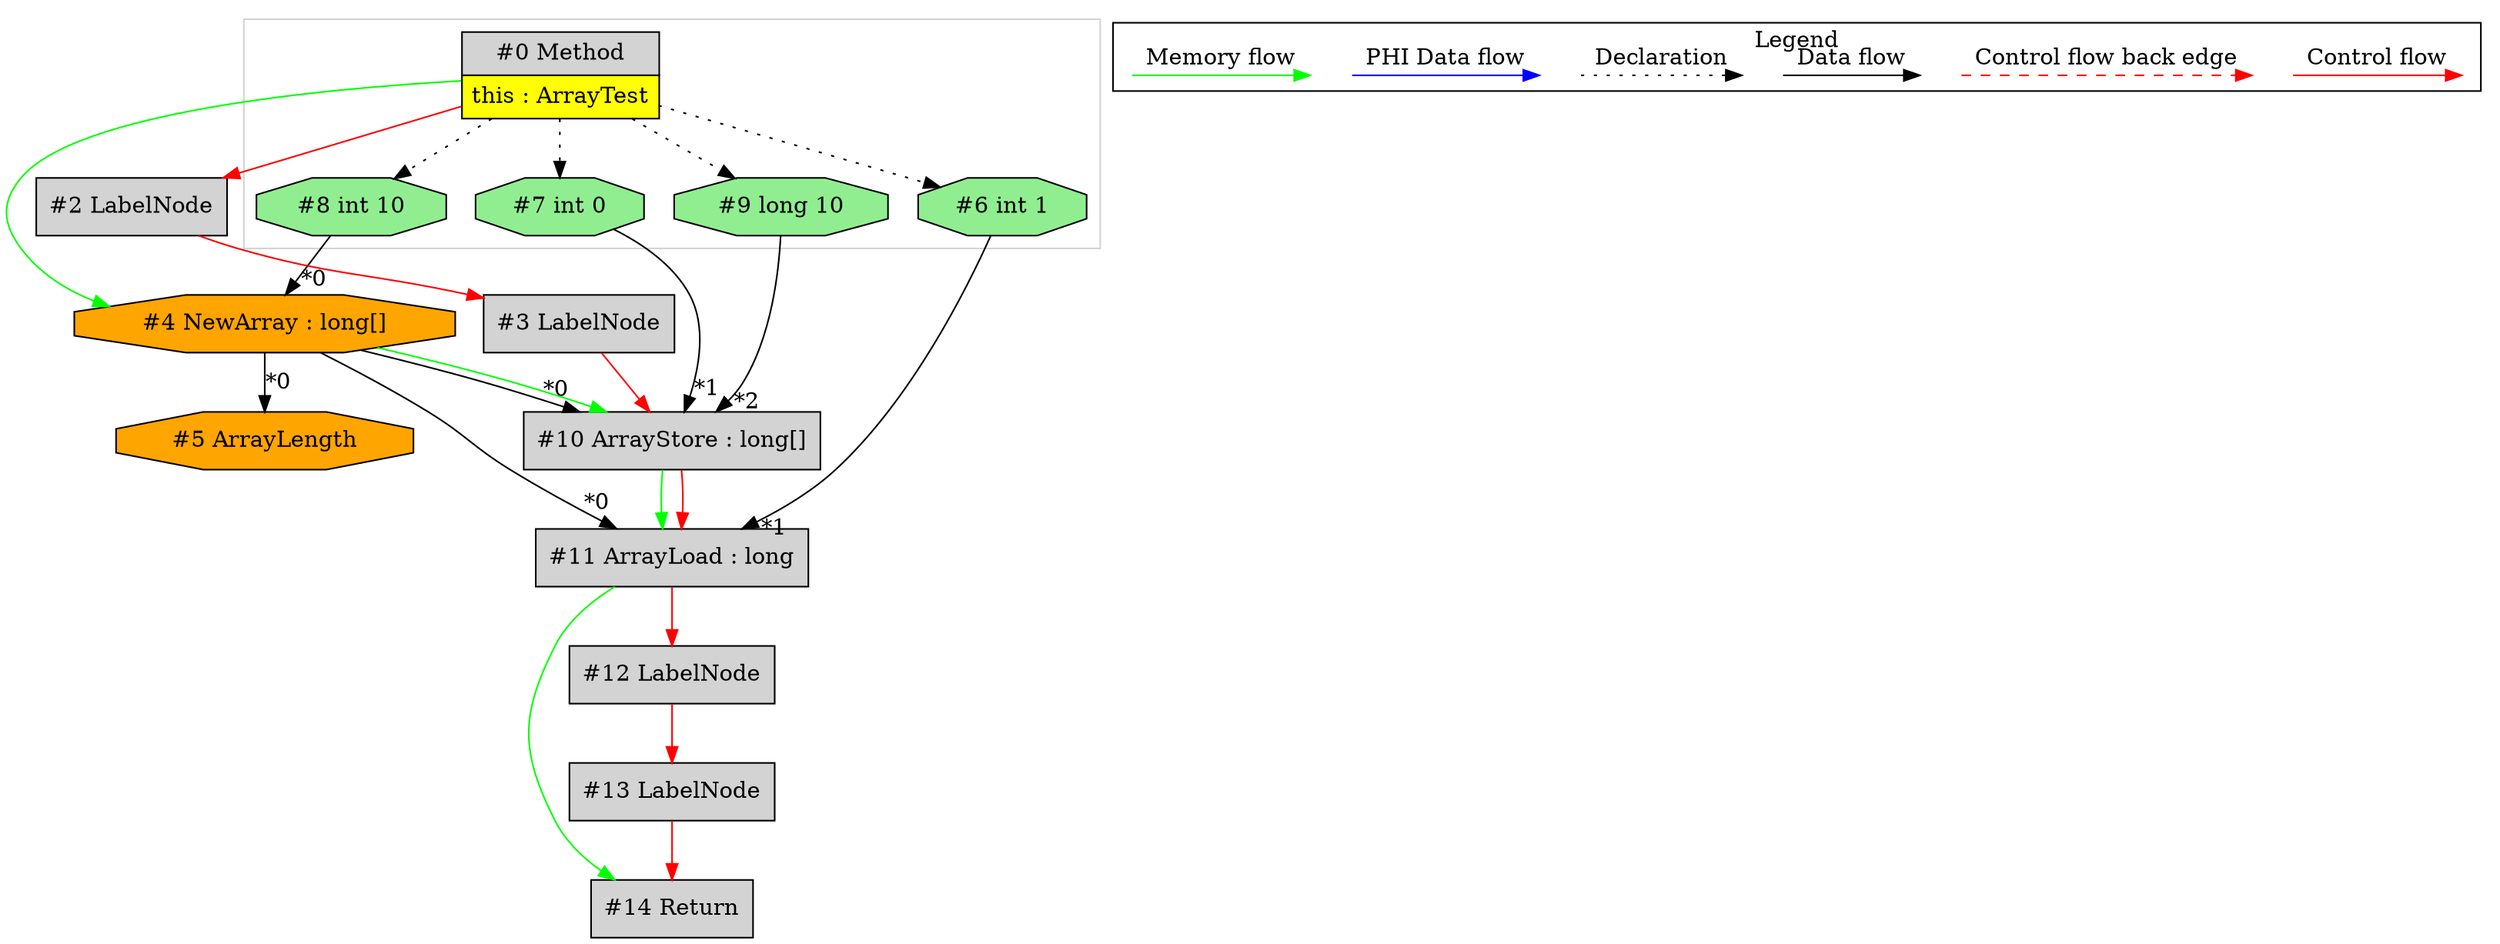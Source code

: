 digraph {
 node0[margin="0", label=<<table border="0" cellborder="1" cellspacing="0" cellpadding="5"><tr><td colspan="1">#0 Method</td></tr><tr><td port="prj1" bgcolor="yellow">this : ArrayTest</td></tr></table>>,shape=none, fillcolor=lightgrey, style=filled];
 node4[label="#4 NewArray : long[]",shape=octagon, fillcolor=orange, style=filled];
 node8 -> node4[headlabel="*0", labeldistance=2];
 node0 -> node4[labeldistance=2, color=green, constraint=false];
 node8[label="#8 int 10",shape=octagon, fillcolor=lightgreen, style=filled];
 node0 -> node8[style=dotted];
 node5[label="#5 ArrayLength",shape=octagon, fillcolor=orange, style=filled];
 node4 -> node5[headlabel="*0", labeldistance=2];
 node10[label="#10 ArrayStore : long[]",shape=box, fillcolor=lightgrey, style=filled];
 node4 -> node10[headlabel="*0", labeldistance=2];
 node7 -> node10[headlabel="*1", labeldistance=2];
 node9 -> node10[headlabel="*2", labeldistance=2];
 node4 -> node10[labeldistance=2, color=green, constraint=false];
 node3 -> node10[labeldistance=2, color=red, fontcolor=red];
 node3[label="#3 LabelNode",shape=box, fillcolor=lightgrey, style=filled];
 node2 -> node3[labeldistance=2, color=red, fontcolor=red];
 node2[label="#2 LabelNode",shape=box, fillcolor=lightgrey, style=filled];
 node0 -> node2[labeldistance=2, color=red, fontcolor=red];
 node9[label="#9 long 10",shape=octagon, fillcolor=lightgreen, style=filled];
 node0 -> node9[style=dotted];
 node7[label="#7 int 0",shape=octagon, fillcolor=lightgreen, style=filled];
 node0 -> node7[style=dotted];
 node11[label="#11 ArrayLoad : long",shape=box, fillcolor=lightgrey, style=filled];
 node4 -> node11[headlabel="*0", labeldistance=2];
 node6 -> node11[headlabel="*1", labeldistance=2];
 node10 -> node11[labeldistance=2, color=green, constraint=false];
 node10 -> node11[labeldistance=2, color=red, fontcolor=red];
 node6[label="#6 int 1",shape=octagon, fillcolor=lightgreen, style=filled];
 node0 -> node6[style=dotted];
 node12[label="#12 LabelNode",shape=box, fillcolor=lightgrey, style=filled];
 node11 -> node12[labeldistance=2, color=red, fontcolor=red];
 node13[label="#13 LabelNode",shape=box, fillcolor=lightgrey, style=filled];
 node12 -> node13[labeldistance=2, color=red, fontcolor=red];
 node14[label="#14 Return",shape=box, fillcolor=lightgrey, style=filled];
 node13 -> node14[labeldistance=2, color=red, fontcolor=red];
 node11 -> node14[labeldistance=2, color=green, constraint=false];
 subgraph cluster_0 {
  color=lightgray;
  node0;
  node6;
  node7;
  node8;
  node9;
 }
 subgraph cluster_000 {
  label = "Legend";
  node [shape=point]
  {
   rank=same;
   c0 [style = invis];
   c1 [style = invis];
   c2 [style = invis];
   c3 [style = invis];
   d0 [style = invis];
   d1 [style = invis];
   d2 [style = invis];
   d3 [style = invis];
   d4 [style = invis];
   d5 [style = invis];
   d6 [style = invis];
   d7 [style = invis];
  }
  c0 -> c1 [label="Control flow", style=solid, color=red]
  c2 -> c3 [label="Control flow back edge", style=dashed, color=red]
  d0 -> d1 [label="Data flow"]
  d2 -> d3 [label="Declaration", style=dotted]
  d4 -> d5 [label="PHI Data flow", color=blue]
  d6 -> d7 [label="Memory flow", color=green]
 }

}
